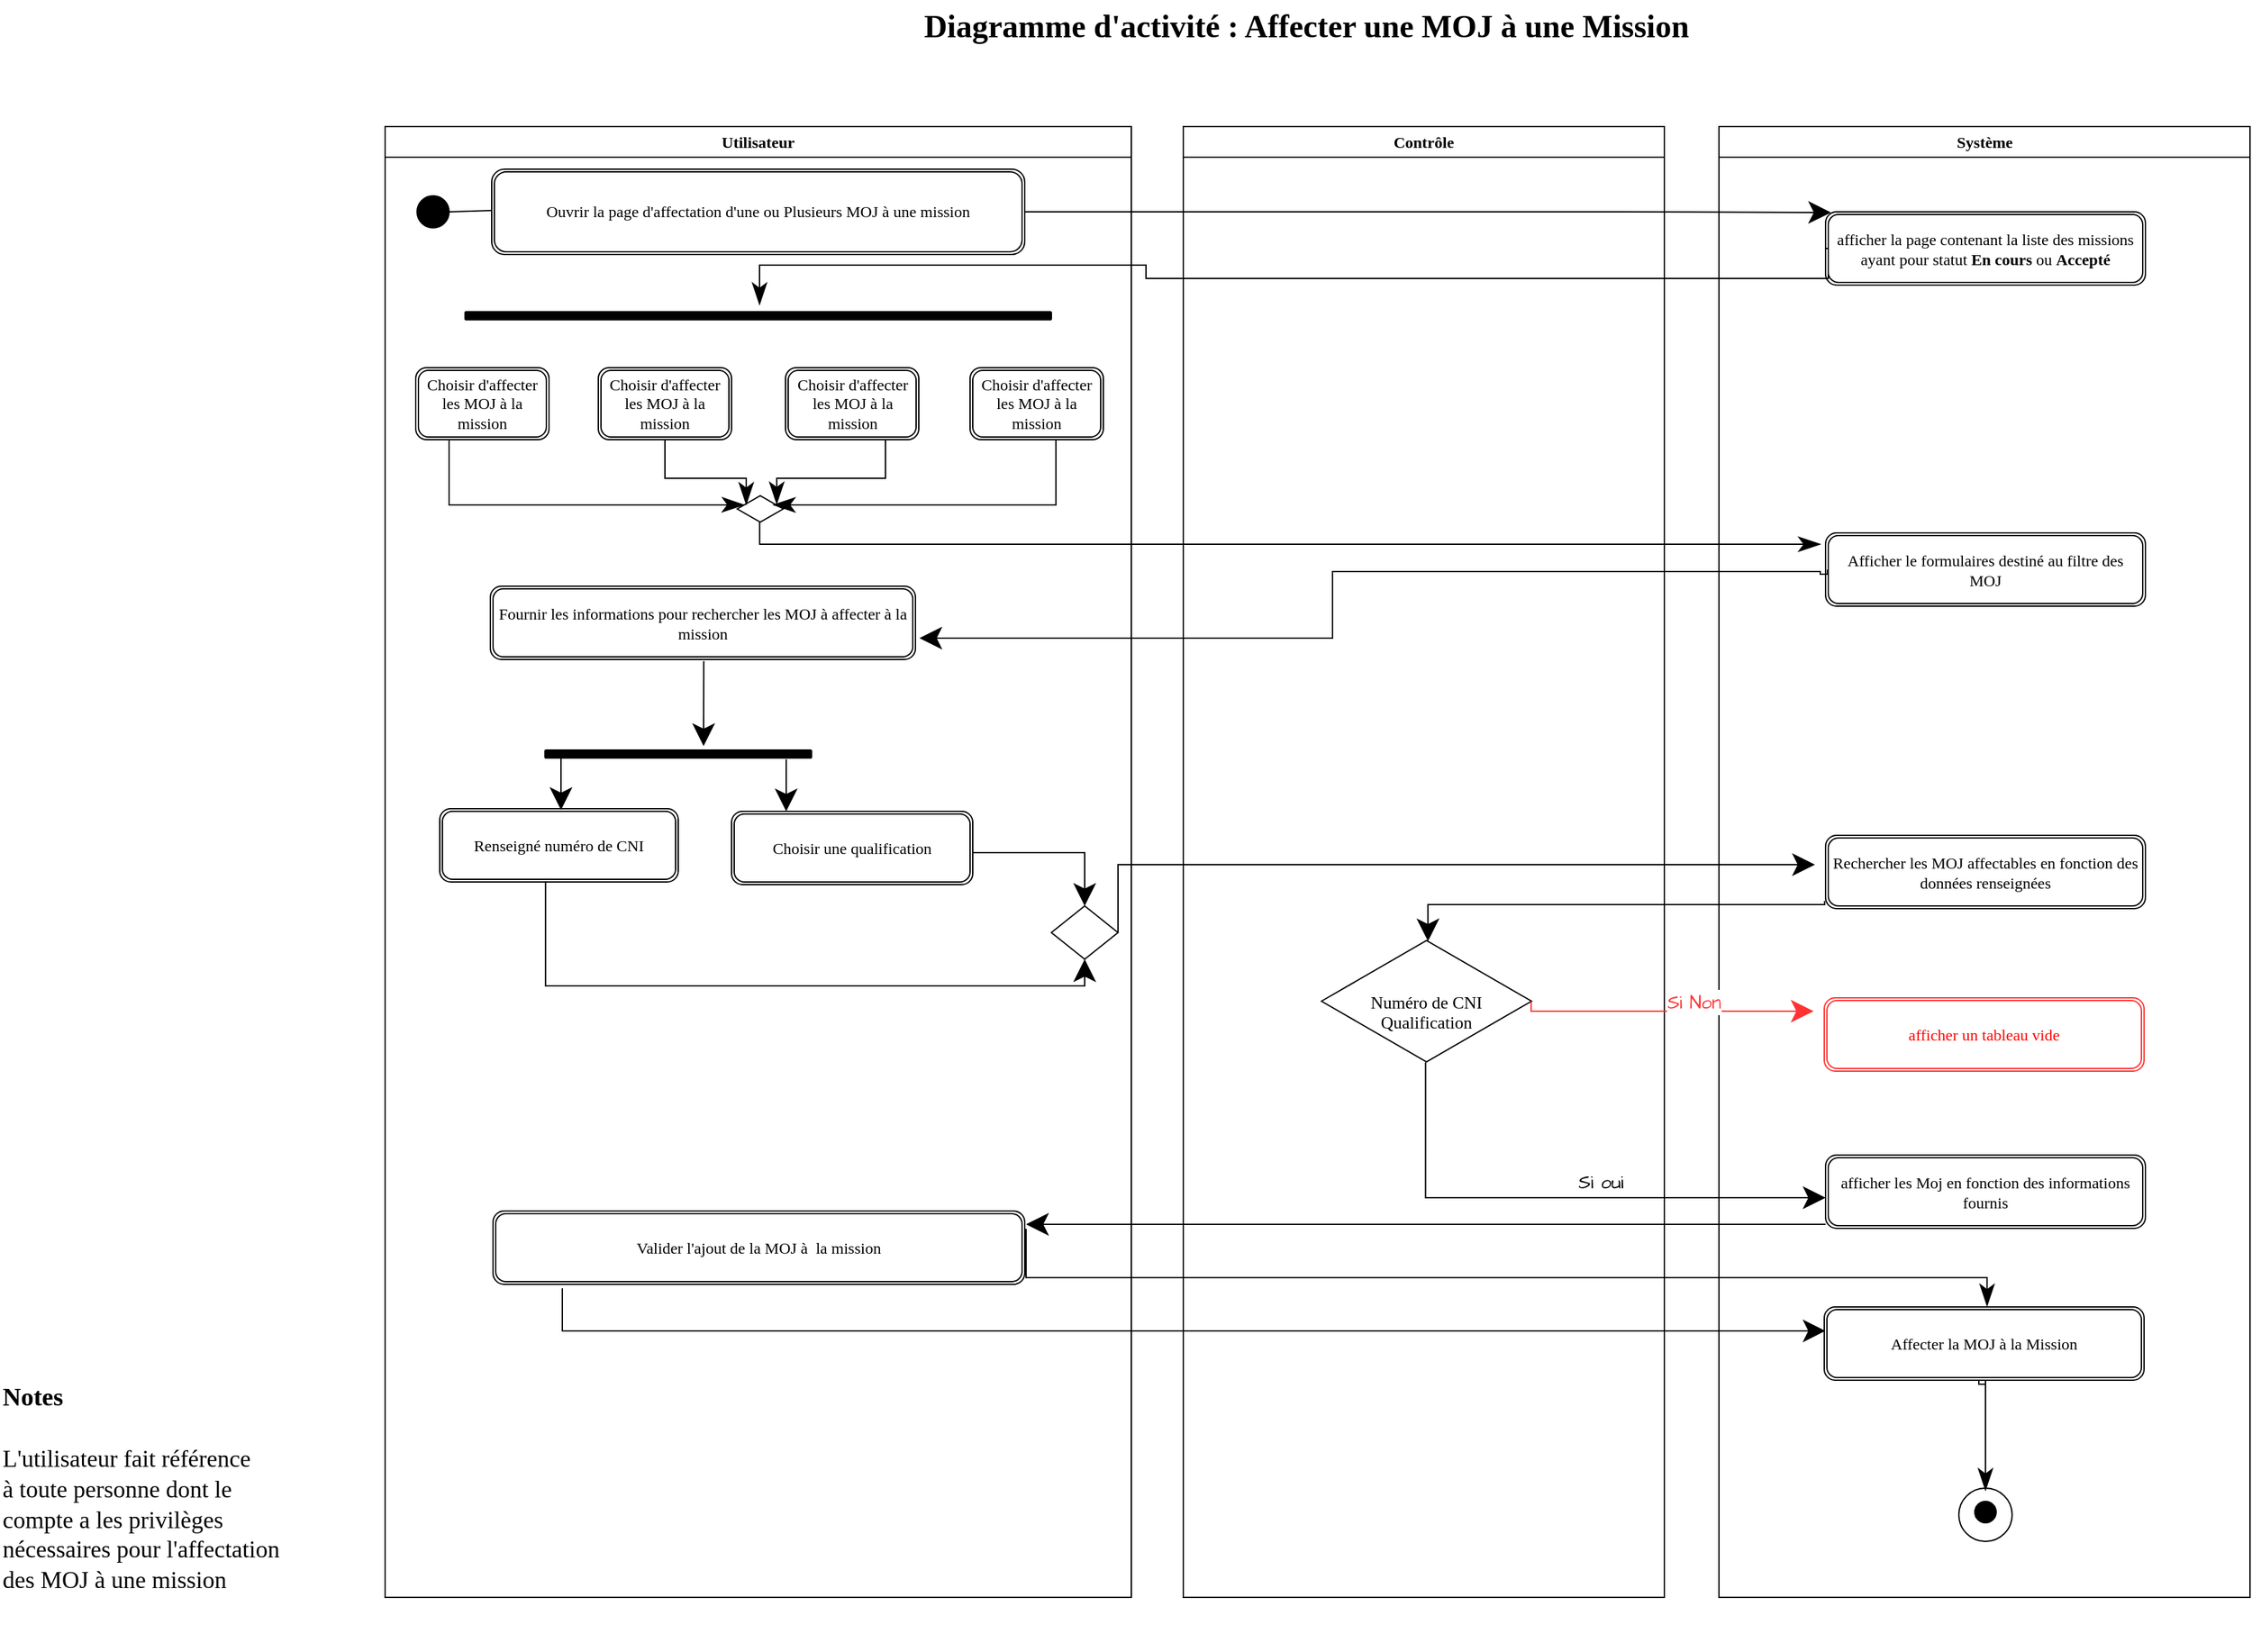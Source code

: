 <mxfile version="24.6.4" type="github">
  <diagram name="Page-1" id="eOzxwkxJhR1uEOVXx61d">
    <mxGraphModel dx="3094" dy="1264" grid="1" gridSize="10" guides="1" tooltips="1" connect="1" arrows="1" fold="1" page="0" pageScale="1" pageWidth="1654" pageHeight="1169" math="0" shadow="0">
      <root>
        <object label="" id="0">
          <mxCell />
        </object>
        <mxCell id="1" parent="0" />
        <mxCell id="5xu6NKzClNryoPFWU2Ne-1" value="Utilisateur" style="swimlane;whiteSpace=wrap;html=1;fontFamily=Georgia;" parent="1" vertex="1">
          <mxGeometry x="279" y="136" width="560" height="1104" as="geometry" />
        </mxCell>
        <mxCell id="5xu6NKzClNryoPFWU2Ne-5" value="" style="ellipse;whiteSpace=wrap;html=1;aspect=fixed;fontFamily=Georgia;fillColor=#000000;" parent="5xu6NKzClNryoPFWU2Ne-1" vertex="1">
          <mxGeometry x="24" y="52" width="24" height="24" as="geometry" />
        </mxCell>
        <mxCell id="5xu6NKzClNryoPFWU2Ne-8" value="" style="endArrow=none;html=1;rounded=0;fontFamily=Georgia;fontSize=16;startSize=14;endSize=14;sourcePerimeterSpacing=8;targetPerimeterSpacing=8;curved=1;exitX=1;exitY=0.5;exitDx=0;exitDy=0;entryX=0;entryY=0.484;entryDx=0;entryDy=0;entryPerimeter=0;" parent="5xu6NKzClNryoPFWU2Ne-1" source="5xu6NKzClNryoPFWU2Ne-5" target="5xu6NKzClNryoPFWU2Ne-9" edge="1">
          <mxGeometry width="50" height="50" relative="1" as="geometry">
            <mxPoint x="70" y="47.41" as="sourcePoint" />
            <mxPoint x="80" y="65" as="targetPoint" />
          </mxGeometry>
        </mxCell>
        <mxCell id="5xu6NKzClNryoPFWU2Ne-9" value="Ouvrir la page d&#39;affectation d&#39;une ou Plusieurs MOJ à une mission" style="shape=ext;double=1;rounded=1;whiteSpace=wrap;html=1;fontFamily=Georgia;" parent="5xu6NKzClNryoPFWU2Ne-1" vertex="1">
          <mxGeometry x="80" y="32" width="400" height="64" as="geometry" />
        </mxCell>
        <mxCell id="5xu6NKzClNryoPFWU2Ne-28" value="Fournir les informations pour rechercher les MOJ à affecter à la mission" style="shape=ext;double=1;rounded=1;whiteSpace=wrap;html=1;fontFamily=Georgia;" parent="5xu6NKzClNryoPFWU2Ne-1" vertex="1">
          <mxGeometry x="79" y="345" width="319" height="55" as="geometry" />
        </mxCell>
        <mxCell id="5xu6NKzClNryoPFWU2Ne-53" value="Valider l&#39;ajout de la MOJ à&amp;nbsp; la mission" style="shape=ext;double=1;rounded=1;whiteSpace=wrap;html=1;fontFamily=Georgia;" parent="5xu6NKzClNryoPFWU2Ne-1" vertex="1">
          <mxGeometry x="81" y="814" width="399" height="55" as="geometry" />
        </mxCell>
        <mxCell id="5xu6NKzClNryoPFWU2Ne-107" style="edgeStyle=none;curved=1;rounded=0;orthogonalLoop=1;jettySize=auto;html=1;exitX=1;exitY=0.75;exitDx=0;exitDy=0;fontFamily=Georgia;fontSize=16;startSize=14;endArrow=classicThin;endSize=14;sourcePerimeterSpacing=8;targetPerimeterSpacing=8;endFill=1;strokeColor=none;" parent="5xu6NKzClNryoPFWU2Ne-1" edge="1">
          <mxGeometry relative="1" as="geometry">
            <mxPoint x="780" y="285" as="targetPoint" />
            <mxPoint x="400.0" y="301.25" as="sourcePoint" />
          </mxGeometry>
        </mxCell>
        <mxCell id="nLD2fqiysS-1qVfuwPc2-6" value="Renseigné numéro de CNI" style="shape=ext;double=1;rounded=1;whiteSpace=wrap;html=1;fontFamily=Georgia;" vertex="1" parent="5xu6NKzClNryoPFWU2Ne-1">
          <mxGeometry x="41" y="512" width="179" height="55" as="geometry" />
        </mxCell>
        <mxCell id="nLD2fqiysS-1qVfuwPc2-4" value="Choisir une qualification" style="shape=ext;double=1;rounded=1;whiteSpace=wrap;html=1;fontFamily=Georgia;" vertex="1" parent="5xu6NKzClNryoPFWU2Ne-1">
          <mxGeometry x="260" y="514" width="181" height="55" as="geometry" />
        </mxCell>
        <mxCell id="nLD2fqiysS-1qVfuwPc2-8" value="" style="rounded=1;whiteSpace=wrap;html=1;fontFamily=Architects Daughter;fontSource=https%3A%2F%2Ffonts.googleapis.com%2Fcss%3Ffamily%3DArchitects%2BDaughter;fillColor=#000000;" vertex="1" parent="5xu6NKzClNryoPFWU2Ne-1">
          <mxGeometry x="120" y="468" width="200" height="6" as="geometry" />
        </mxCell>
        <mxCell id="nLD2fqiysS-1qVfuwPc2-10" value="" style="endArrow=classic;html=1;rounded=0;fontFamily=Architects Daughter;fontSource=https%3A%2F%2Ffonts.googleapis.com%2Fcss%3Ffamily%3DArchitects%2BDaughter;fontSize=16;startSize=14;endSize=14;sourcePerimeterSpacing=8;targetPerimeterSpacing=8;curved=1;" edge="1" parent="5xu6NKzClNryoPFWU2Ne-1">
          <mxGeometry width="50" height="50" relative="1" as="geometry">
            <mxPoint x="301" y="475" as="sourcePoint" />
            <mxPoint x="301" y="514" as="targetPoint" />
          </mxGeometry>
        </mxCell>
        <mxCell id="nLD2fqiysS-1qVfuwPc2-15" value="" style="rhombus;whiteSpace=wrap;html=1;fontFamily=Architects Daughter;fillColor=none;rounded=0;fontSource=https%3A%2F%2Ffonts.googleapis.com%2Fcss%3Ffamily%3DArchitects%2BDaughter;" vertex="1" parent="5xu6NKzClNryoPFWU2Ne-1">
          <mxGeometry x="500" y="585" width="50" height="40" as="geometry" />
        </mxCell>
        <mxCell id="nLD2fqiysS-1qVfuwPc2-13" value="" style="endArrow=classic;html=1;rounded=0;fontFamily=Architects Daughter;fontSource=https%3A%2F%2Ffonts.googleapis.com%2Fcss%3Ffamily%3DArchitects%2BDaughter;fontSize=16;startSize=14;endSize=14;sourcePerimeterSpacing=8;targetPerimeterSpacing=8;edgeStyle=orthogonalEdgeStyle;exitX=1;exitY=0.5;exitDx=0;exitDy=0;entryX=0.5;entryY=0;entryDx=0;entryDy=0;" edge="1" parent="5xu6NKzClNryoPFWU2Ne-1" source="nLD2fqiysS-1qVfuwPc2-4" target="nLD2fqiysS-1qVfuwPc2-15">
          <mxGeometry width="50" height="50" relative="1" as="geometry">
            <mxPoint x="821" y="745" as="sourcePoint" />
            <mxPoint x="561" y="569" as="targetPoint" />
            <Array as="points">
              <mxPoint x="441" y="545" />
              <mxPoint x="525" y="545" />
            </Array>
          </mxGeometry>
        </mxCell>
        <mxCell id="nLD2fqiysS-1qVfuwPc2-19" value="Choisir d&#39;affecter les MOJ à la mission" style="shape=ext;double=1;rounded=1;whiteSpace=wrap;html=1;fontFamily=Georgia;" vertex="1" parent="5xu6NKzClNryoPFWU2Ne-1">
          <mxGeometry x="439" y="181" width="100" height="54" as="geometry" />
        </mxCell>
        <mxCell id="nLD2fqiysS-1qVfuwPc2-22" value="Choisir d&#39;affecter les MOJ à la mission" style="shape=ext;double=1;rounded=1;whiteSpace=wrap;html=1;fontFamily=Georgia;" vertex="1" parent="5xu6NKzClNryoPFWU2Ne-1">
          <mxGeometry x="300.5" y="181" width="100" height="54" as="geometry" />
        </mxCell>
        <mxCell id="nLD2fqiysS-1qVfuwPc2-23" value="Choisir d&#39;affecter les MOJ à la mission" style="shape=ext;double=1;rounded=1;whiteSpace=wrap;html=1;fontFamily=Georgia;" vertex="1" parent="5xu6NKzClNryoPFWU2Ne-1">
          <mxGeometry x="160" y="181" width="100" height="54" as="geometry" />
        </mxCell>
        <mxCell id="nLD2fqiysS-1qVfuwPc2-24" value="Choisir d&#39;affecter les MOJ à la mission" style="shape=ext;double=1;rounded=1;whiteSpace=wrap;html=1;fontFamily=Georgia;" vertex="1" parent="5xu6NKzClNryoPFWU2Ne-1">
          <mxGeometry x="23" y="181" width="100" height="54" as="geometry" />
        </mxCell>
        <mxCell id="nLD2fqiysS-1qVfuwPc2-25" value="" style="rounded=1;whiteSpace=wrap;html=1;fontFamily=Architects Daughter;fontSource=https%3A%2F%2Ffonts.googleapis.com%2Fcss%3Ffamily%3DArchitects%2BDaughter;fillColor=#000000;" vertex="1" parent="5xu6NKzClNryoPFWU2Ne-1">
          <mxGeometry x="60" y="139" width="440" height="6" as="geometry" />
        </mxCell>
        <mxCell id="nLD2fqiysS-1qVfuwPc2-26" value="&lt;div style=&quot;font-size: 13px;&quot;&gt;&lt;br&gt;&lt;/div&gt;" style="html=1;whiteSpace=wrap;shape=isoRectangle;fontFamily=Georgia;" vertex="1" parent="5xu6NKzClNryoPFWU2Ne-1">
          <mxGeometry x="264.25" y="254" width="34.5" height="66" as="geometry" />
        </mxCell>
        <mxCell id="nLD2fqiysS-1qVfuwPc2-29" value="" style="endArrow=classicThin;html=1;rounded=0;fontFamily=Architects Daughter;fontSource=https%3A%2F%2Ffonts.googleapis.com%2Fcss%3Ffamily%3DArchitects%2BDaughter;fontSize=16;startSize=14;endSize=14;sourcePerimeterSpacing=8;targetPerimeterSpacing=8;exitX=0.75;exitY=1;exitDx=0;exitDy=0;entryX=0.859;entryY=0.448;entryDx=0;entryDy=0;entryPerimeter=0;edgeStyle=orthogonalEdgeStyle;endFill=1;" edge="1" parent="5xu6NKzClNryoPFWU2Ne-1" source="nLD2fqiysS-1qVfuwPc2-22" target="nLD2fqiysS-1qVfuwPc2-26">
          <mxGeometry width="50" height="50" relative="1" as="geometry">
            <mxPoint x="541" y="564" as="sourcePoint" />
            <mxPoint x="591" y="514" as="targetPoint" />
            <Array as="points">
              <mxPoint x="375" y="264" />
              <mxPoint x="294" y="264" />
            </Array>
          </mxGeometry>
        </mxCell>
        <mxCell id="nLD2fqiysS-1qVfuwPc2-30" value="" style="endArrow=classicThin;html=1;rounded=0;fontFamily=Architects Daughter;fontSource=https%3A%2F%2Ffonts.googleapis.com%2Fcss%3Ffamily%3DArchitects%2BDaughter;fontSize=16;startSize=14;endSize=14;sourcePerimeterSpacing=8;targetPerimeterSpacing=8;exitX=0.644;exitY=1.003;exitDx=0;exitDy=0;exitPerimeter=0;edgeStyle=orthogonalEdgeStyle;endFill=1;" edge="1" parent="5xu6NKzClNryoPFWU2Ne-1" source="nLD2fqiysS-1qVfuwPc2-19">
          <mxGeometry width="50" height="50" relative="1" as="geometry">
            <mxPoint x="541" y="564" as="sourcePoint" />
            <mxPoint x="291" y="284" as="targetPoint" />
            <Array as="points">
              <mxPoint x="503" y="284" />
              <mxPoint x="297" y="284" />
            </Array>
          </mxGeometry>
        </mxCell>
        <mxCell id="nLD2fqiysS-1qVfuwPc2-31" value="" style="endArrow=classicThin;html=1;rounded=0;fontFamily=Architects Daughter;fontSource=https%3A%2F%2Ffonts.googleapis.com%2Fcss%3Ffamily%3DArchitects%2BDaughter;fontSize=16;startSize=14;endSize=14;sourcePerimeterSpacing=8;targetPerimeterSpacing=8;exitX=0.25;exitY=1;exitDx=0;exitDy=0;entryX=0.157;entryY=0.455;entryDx=0;entryDy=0;entryPerimeter=0;edgeStyle=orthogonalEdgeStyle;endFill=1;" edge="1" parent="5xu6NKzClNryoPFWU2Ne-1" source="nLD2fqiysS-1qVfuwPc2-24" target="nLD2fqiysS-1qVfuwPc2-26">
          <mxGeometry width="50" height="50" relative="1" as="geometry">
            <mxPoint x="541" y="564" as="sourcePoint" />
            <mxPoint x="121" y="264" as="targetPoint" />
            <Array as="points">
              <mxPoint x="48" y="284" />
              <mxPoint x="267" y="284" />
            </Array>
          </mxGeometry>
        </mxCell>
        <mxCell id="5xu6NKzClNryoPFWU2Ne-4" value="Système" style="swimlane;whiteSpace=wrap;html=1;fontFamily=Georgia;" parent="1" vertex="1">
          <mxGeometry x="1280" y="136" width="398.5" height="1104" as="geometry" />
        </mxCell>
        <mxCell id="5xu6NKzClNryoPFWU2Ne-11" value="afficher la page contenant la liste des missions ayant pour statut &lt;b&gt;En cours&lt;/b&gt; ou &lt;b&gt;Accepté&lt;/b&gt;" style="shape=ext;double=1;rounded=1;whiteSpace=wrap;html=1;fontFamily=Georgia;" parent="5xu6NKzClNryoPFWU2Ne-4" vertex="1">
          <mxGeometry x="80" y="64" width="240" height="55" as="geometry" />
        </mxCell>
        <mxCell id="5xu6NKzClNryoPFWU2Ne-93" value="" style="ellipse;whiteSpace=wrap;html=1;aspect=fixed;fontFamily=Georgia;fillColor=none;" parent="5xu6NKzClNryoPFWU2Ne-4" vertex="1">
          <mxGeometry x="180" y="1022" width="40" height="40" as="geometry" />
        </mxCell>
        <mxCell id="5xu6NKzClNryoPFWU2Ne-94" value="" style="ellipse;whiteSpace=wrap;html=1;aspect=fixed;fontFamily=Georgia;fillColor=#000000;" parent="5xu6NKzClNryoPFWU2Ne-4" vertex="1">
          <mxGeometry x="192" y="1032" width="16" height="16" as="geometry" />
        </mxCell>
        <mxCell id="5xu6NKzClNryoPFWU2Ne-46" value="Afficher le formulaires destiné au filtre des MOJ" style="shape=ext;double=1;rounded=1;whiteSpace=wrap;html=1;fontFamily=Georgia;" parent="5xu6NKzClNryoPFWU2Ne-4" vertex="1">
          <mxGeometry x="80" y="305" width="240" height="55" as="geometry" />
        </mxCell>
        <mxCell id="2d7JBa99K38ua6ghFU1m-83" value="Rechercher les MOJ affectables en fonction des données renseignées" style="shape=ext;double=1;rounded=1;whiteSpace=wrap;html=1;fontFamily=Georgia;" parent="5xu6NKzClNryoPFWU2Ne-4" vertex="1">
          <mxGeometry x="80" y="532" width="240" height="55" as="geometry" />
        </mxCell>
        <mxCell id="2d7JBa99K38ua6ghFU1m-67" value="&lt;span style=&quot;text-align: start; text-wrap: nowrap; font-size: 0px;&quot;&gt;%3CmxGraphModel%3E%3Croot%3E%3CmxCell%20id%3D%220%22%2F%3E%3CmxCell%20id%3D%221%22%20parent%3D%220%22%2F%3E%3CmxCell%20id%3D%222%22%20value%3D%22V%C3%A9rification%20des%20informations%20entr%C3%A9es%20par%20l&#39;utilisateur%26amp%3Bnbsp%3B%22%20style%3D%22shape%3Dext%3Bdouble%3D1%3Brounded%3D1%3BwhiteSpace%3Dwrap%3Bhtml%3D1%3BfontFamily%3DArchitects%20Daughter%3BfontSource%3Dhttps%253A%252F%252Ffonts.googleapis.com%252Fcss%253Ffamily%253DArchitects%252BDaughter%3B%22%20vertex%3D%221%22%20parent%3D%221%22%3E%3CmxGeometry%20x%3D%22961%22%20y%3D%22580%22%20width%3D%22120%22%20height%3D%2255%22%20as%3D%22geometry%22%2F%3E%3C%2FmxCell%3E%3C%2Froot%3E%3C%2FmxGraphModel%3E&lt;/span&gt;afficher les Moj en fonction des informations fournis" style="shape=ext;double=1;rounded=1;whiteSpace=wrap;html=1;fontFamily=Georgia;strokeColor=#050505;fontColor=#000000;" parent="5xu6NKzClNryoPFWU2Ne-4" vertex="1">
          <mxGeometry x="80" y="772" width="240" height="55" as="geometry" />
        </mxCell>
        <mxCell id="5xu6NKzClNryoPFWU2Ne-115" style="edgeStyle=orthogonalEdgeStyle;rounded=0;orthogonalLoop=1;jettySize=auto;html=1;fontFamily=Georgia;fontSize=16;startSize=14;endArrow=classicThin;endSize=14;sourcePerimeterSpacing=8;targetPerimeterSpacing=8;endFill=1;" parent="5xu6NKzClNryoPFWU2Ne-4" edge="1">
          <mxGeometry relative="1" as="geometry">
            <mxPoint x="200" y="944" as="sourcePoint" />
            <Array as="points">
              <mxPoint x="195" y="944" />
              <mxPoint x="195" y="934" />
              <mxPoint x="200" y="934" />
            </Array>
            <mxPoint x="200" y="1024" as="targetPoint" />
          </mxGeometry>
        </mxCell>
        <mxCell id="nLD2fqiysS-1qVfuwPc2-1" value="&lt;span style=&quot;text-align: start; text-wrap: nowrap; font-size: 0px;&quot;&gt;%3CmxGraphModel%3E%3Croot%3E%3CmxCell%20id%3D%220%22%2F%3E%3CmxCell%20id%3D%221%22%20parent%3D%220%22%2F%3E%3CmxCell%20id%3D%222%22%20value%3D%22V%C3%A9rification%20des%20informations%20entr%C3%A9es%20par%20l&#39;utilisateur%26amp%3Bnbsp%3B%22%20style%3D%22shape%3Dext%3Bdouble%3D1%3Brounded%3D1%3BwhiteSpace%3Dwrap%3Bhtml%3D1%3BfontFamily%3DArchitects%20Daughter%3BfontSource%3Dhttps%253A%252F%252Ffonts.googleapis.com%252Fcss%253Ffamily%253DArchitects%252BDaughter%3B%22%20vertex%3D%221%22%20parent%3D%221%22%3E%3CmxGeometry%20x%3D%22961%22%20y%3D%22580%22%20width%3D%22120%22%20height%3D%2255%22%20as%3D%22geometry%22%2F%3E%3C%2FmxCell%3E%3C%2Froot%3E%3C%2FmxGraphModel%3E&lt;/span&gt;afficher un tableau vide" style="shape=ext;double=1;rounded=1;whiteSpace=wrap;html=1;fontFamily=Georgia;strokeColor=#FF3333;fontColor=#ff0000;" vertex="1" parent="5xu6NKzClNryoPFWU2Ne-4">
          <mxGeometry x="79" y="654" width="240" height="55" as="geometry" />
        </mxCell>
        <mxCell id="nLD2fqiysS-1qVfuwPc2-2" value="Affecter la MOJ à la Mission" style="shape=ext;double=1;rounded=1;whiteSpace=wrap;html=1;fontFamily=Georgia;strokeColor=#050505;fontColor=#000000;" vertex="1" parent="5xu6NKzClNryoPFWU2Ne-4">
          <mxGeometry x="79" y="886" width="240" height="55" as="geometry" />
        </mxCell>
        <mxCell id="2d7JBa99K38ua6ghFU1m-111" value="" style="endArrow=classic;html=1;rounded=0;fontFamily=Architects Daughter;fontSource=https%3A%2F%2Ffonts.googleapis.com%2Fcss%3Ffamily%3DArchitects%2BDaughter;fontSize=16;startSize=14;endSize=14;sourcePerimeterSpacing=8;targetPerimeterSpacing=8;edgeStyle=orthogonalEdgeStyle;entryX=0.004;entryY=0.327;entryDx=0;entryDy=0;entryPerimeter=0;" parent="5xu6NKzClNryoPFWU2Ne-4" target="nLD2fqiysS-1qVfuwPc2-2" edge="1">
          <mxGeometry width="50" height="50" relative="1" as="geometry">
            <mxPoint x="-868.0" y="872" as="sourcePoint" />
            <mxPoint x="70" y="904" as="targetPoint" />
            <Array as="points">
              <mxPoint x="-868" y="904" />
            </Array>
          </mxGeometry>
        </mxCell>
        <mxCell id="5xu6NKzClNryoPFWU2Ne-10" value="" style="endArrow=classic;html=1;rounded=0;fontFamily=Georgia;fontSize=16;startSize=14;endSize=14;sourcePerimeterSpacing=8;targetPerimeterSpacing=8;strokeColor=default;endFill=1;edgeStyle=orthogonalEdgeStyle;entryX=0.017;entryY=0.009;entryDx=0;entryDy=0;exitX=1;exitY=0.5;exitDx=0;exitDy=0;entryPerimeter=0;" parent="1" source="5xu6NKzClNryoPFWU2Ne-9" target="5xu6NKzClNryoPFWU2Ne-11" edge="1">
          <mxGeometry width="50" height="50" relative="1" as="geometry">
            <mxPoint x="568" y="201.0" as="sourcePoint" />
            <mxPoint x="1327" y="202" as="targetPoint" />
            <Array as="points">
              <mxPoint x="1200" y="200" />
            </Array>
          </mxGeometry>
        </mxCell>
        <mxCell id="5xu6NKzClNryoPFWU2Ne-96" value="&lt;font style=&quot;&quot; size=&quot;1&quot;&gt;&lt;b style=&quot;font-size: 24px;&quot;&gt;Diagramme d&#39;activité : Affecter une MOJ à une Mission&lt;/b&gt;&lt;/font&gt;" style="text;html=1;align=center;verticalAlign=middle;resizable=0;points=[];autosize=1;strokeColor=none;fillColor=none;fontSize=20;fontFamily=Georgia;labelBackgroundColor=default;" parent="1" vertex="1">
          <mxGeometry x="620" y="41" width="700" height="40" as="geometry" />
        </mxCell>
        <mxCell id="5xu6NKzClNryoPFWU2Ne-97" value="&lt;b style=&quot;font-size: 19px;&quot;&gt;&lt;font style=&quot;font-size: 19px;&quot;&gt;Notes&lt;/font&gt;&lt;/b&gt;&lt;div style=&quot;font-size: 19px;&quot;&gt;&lt;font style=&quot;font-size: 19px;&quot;&gt;&lt;br&gt;&lt;/font&gt;&lt;/div&gt;&lt;div style=&quot;font-size: 19px;&quot;&gt;&lt;font style=&quot;font-size: 18px;&quot;&gt;L&#39;utilisateur fait référence&lt;/font&gt;&lt;/div&gt;&lt;div style=&quot;font-size: 19px;&quot;&gt;&lt;font style=&quot;font-size: 18px;&quot;&gt;à toute personne dont le&lt;/font&gt;&lt;/div&gt;&lt;div style=&quot;font-size: 19px;&quot;&gt;&lt;font style=&quot;font-size: 18px;&quot;&gt;compte a les privilèges&lt;/font&gt;&lt;/div&gt;&lt;div style=&quot;font-size: 19px;&quot;&gt;&lt;font style=&quot;font-size: 18px;&quot;&gt;nécessaires pour l&#39;affectation&lt;/font&gt;&lt;/div&gt;&lt;div style=&quot;font-size: 19px;&quot;&gt;&lt;font style=&quot;font-size: 18px;&quot;&gt;des MOJ à une mission&lt;/font&gt;&lt;/div&gt;&lt;div style=&quot;font-size: 10px;&quot;&gt;&lt;font style=&quot;font-size: 10px;&quot;&gt;&lt;br&gt;&lt;/font&gt;&lt;/div&gt;&lt;div style=&quot;font-size: 19px;&quot;&gt;&lt;br&gt;&lt;/div&gt;" style="text;html=1;align=left;verticalAlign=middle;resizable=0;points=[];autosize=1;strokeColor=none;fillColor=none;fontSize=20;fontFamily=Georgia;" parent="1" vertex="1">
          <mxGeometry x="-10" y="1070" width="250" height="210" as="geometry" />
        </mxCell>
        <mxCell id="2d7JBa99K38ua6ghFU1m-1" value="Contrôle" style="swimlane;whiteSpace=wrap;html=1;fontFamily=Georgia;" parent="1" vertex="1">
          <mxGeometry x="878" y="136" width="361" height="1104" as="geometry" />
        </mxCell>
        <mxCell id="5xu6NKzClNryoPFWU2Ne-35" value="&lt;div style=&quot;font-size: 13px;&quot;&gt;&lt;font style=&quot;font-size: 13px;&quot;&gt;&lt;br&gt;&lt;/font&gt;&lt;/div&gt;&lt;div style=&quot;font-size: 13px;&quot;&gt;&lt;span style=&quot;background-color: initial;&quot;&gt;Numéro de CNI&lt;/span&gt;&lt;br&gt;&lt;/div&gt;&lt;div style=&quot;font-size: 13px;&quot;&gt;&lt;font style=&quot;font-size: 13px;&quot;&gt;Qualification&lt;/font&gt;&lt;/div&gt;" style="html=1;whiteSpace=wrap;shape=isoRectangle;fontFamily=Georgia;" parent="2d7JBa99K38ua6ghFU1m-1" vertex="1">
          <mxGeometry x="68" y="611" width="229" height="91" as="geometry" />
        </mxCell>
        <mxCell id="2d7JBa99K38ua6ghFU1m-24" value="" style="edgeStyle=orthogonalEdgeStyle;rounded=0;orthogonalLoop=1;jettySize=auto;html=1;fontFamily=Architects Daughter;fontSource=https%3A%2F%2Ffonts.googleapis.com%2Fcss%3Ffamily%3DArchitects%2BDaughter;fontSize=16;startSize=14;endArrow=classicThin;endSize=14;sourcePerimeterSpacing=8;targetPerimeterSpacing=8;endFill=1;exitX=0;exitY=0.5;exitDx=0;exitDy=0;" parent="1" source="5xu6NKzClNryoPFWU2Ne-11" edge="1">
          <mxGeometry relative="1" as="geometry">
            <mxPoint x="1360" y="223" as="sourcePoint" />
            <mxPoint x="560" y="270" as="targetPoint" />
            <Array as="points">
              <mxPoint x="1362" y="227" />
              <mxPoint x="1362" y="250" />
              <mxPoint x="850" y="250" />
              <mxPoint x="850" y="240" />
            </Array>
          </mxGeometry>
        </mxCell>
        <mxCell id="2d7JBa99K38ua6ghFU1m-85" value="" style="endArrow=classic;html=1;rounded=0;fontFamily=Architects Daughter;fontSource=https%3A%2F%2Ffonts.googleapis.com%2Fcss%3Ffamily%3DArchitects%2BDaughter;fontSize=16;startSize=14;endSize=14;sourcePerimeterSpacing=8;targetPerimeterSpacing=8;exitX=-0.003;exitY=0.896;exitDx=0;exitDy=0;exitPerimeter=0;entryX=0.505;entryY=0.006;entryDx=0;entryDy=0;entryPerimeter=0;edgeStyle=orthogonalEdgeStyle;" parent="1" source="2d7JBa99K38ua6ghFU1m-83" target="5xu6NKzClNryoPFWU2Ne-35" edge="1">
          <mxGeometry width="50" height="50" relative="1" as="geometry">
            <mxPoint x="890" y="880" as="sourcePoint" />
            <mxPoint x="940" y="830" as="targetPoint" />
            <Array as="points">
              <mxPoint x="1359" y="720" />
              <mxPoint x="1062" y="720" />
            </Array>
          </mxGeometry>
        </mxCell>
        <mxCell id="2d7JBa99K38ua6ghFU1m-97" value="" style="endArrow=classic;html=1;rounded=0;fontFamily=Architects Daughter;fontSource=https%3A%2F%2Ffonts.googleapis.com%2Fcss%3Ffamily%3DArchitects%2BDaughter;fontSize=16;startSize=14;endSize=14;sourcePerimeterSpacing=8;targetPerimeterSpacing=8;edgeStyle=orthogonalEdgeStyle;exitX=0.843;exitY=0.503;exitDx=0;exitDy=0;exitPerimeter=0;strokeColor=#FF3333;" parent="1" source="5xu6NKzClNryoPFWU2Ne-35" target="nLD2fqiysS-1qVfuwPc2-1" edge="1">
          <mxGeometry width="50" height="50" relative="1" as="geometry">
            <mxPoint x="1070" y="920" as="sourcePoint" />
            <mxPoint x="1600" y="439.5" as="targetPoint" />
            <Array as="points">
              <mxPoint x="1139" y="800" />
            </Array>
          </mxGeometry>
        </mxCell>
        <mxCell id="2d7JBa99K38ua6ghFU1m-98" value="&lt;font style=&quot;font-size: 14px;&quot;&gt;Si Non&lt;/font&gt;" style="edgeLabel;html=1;align=center;verticalAlign=middle;resizable=0;points=[];fontSize=16;fontFamily=Architects Daughter;fontSource=https%3A%2F%2Ffonts.googleapis.com%2Fcss%3Ffamily%3DArchitects%2BDaughter;fontColor=#FF3333;" parent="2d7JBa99K38ua6ghFU1m-97" vertex="1" connectable="0">
          <mxGeometry x="-0.815" y="2" relative="1" as="geometry">
            <mxPoint x="108" y="-5" as="offset" />
          </mxGeometry>
        </mxCell>
        <mxCell id="2d7JBa99K38ua6ghFU1m-101" value="" style="endArrow=classic;html=1;rounded=0;fontFamily=Architects Daughter;fontSource=https%3A%2F%2Ffonts.googleapis.com%2Fcss%3Ffamily%3DArchitects%2BDaughter;fontSize=16;startSize=14;endSize=14;sourcePerimeterSpacing=8;targetPerimeterSpacing=8;exitX=0.497;exitY=1.004;exitDx=0;exitDy=0;exitPerimeter=0;edgeStyle=orthogonalEdgeStyle;" parent="1" source="5xu6NKzClNryoPFWU2Ne-35" edge="1">
          <mxGeometry width="50" height="50" relative="1" as="geometry">
            <mxPoint x="800" y="980" as="sourcePoint" />
            <mxPoint x="1360" y="940" as="targetPoint" />
            <Array as="points">
              <mxPoint x="1060" y="940" />
            </Array>
          </mxGeometry>
        </mxCell>
        <mxCell id="2d7JBa99K38ua6ghFU1m-117" value="&lt;font style=&quot;font-size: 14px;&quot;&gt;Si oui&lt;/font&gt;" style="edgeLabel;html=1;align=center;verticalAlign=middle;resizable=0;points=[];fontSize=16;fontFamily=Architects Daughter;fontSource=https%3A%2F%2Ffonts.googleapis.com%2Fcss%3Ffamily%3DArchitects%2BDaughter;" parent="2d7JBa99K38ua6ghFU1m-101" vertex="1" connectable="0">
          <mxGeometry x="0.196" y="1" relative="1" as="geometry">
            <mxPoint x="-8" y="-11" as="offset" />
          </mxGeometry>
        </mxCell>
        <mxCell id="5xu6NKzClNryoPFWU2Ne-117" style="edgeStyle=orthogonalEdgeStyle;rounded=0;orthogonalLoop=1;jettySize=auto;html=1;exitX=1;exitY=0.25;exitDx=0;exitDy=0;fontFamily=Georgia;fontSize=16;startSize=14;endArrow=classicThin;endSize=14;sourcePerimeterSpacing=8;targetPerimeterSpacing=8;endFill=1;entryX=0.538;entryY=0.026;entryDx=0;entryDy=0;entryPerimeter=0;" parent="1" edge="1" source="5xu6NKzClNryoPFWU2Ne-53">
          <mxGeometry relative="1" as="geometry">
            <mxPoint x="1481.19" y="1021.624" as="targetPoint" />
            <mxPoint x="880" y="976.25" as="sourcePoint" />
            <Array as="points">
              <mxPoint x="760" y="964" />
              <mxPoint x="760" y="1000" />
              <mxPoint x="1481" y="1000" />
            </Array>
          </mxGeometry>
        </mxCell>
        <mxCell id="2d7JBa99K38ua6ghFU1m-110" value="" style="endArrow=classic;html=1;rounded=0;fontFamily=Architects Daughter;fontSource=https%3A%2F%2Ffonts.googleapis.com%2Fcss%3Ffamily%3DArchitects%2BDaughter;fontSize=16;startSize=14;endSize=14;sourcePerimeterSpacing=8;targetPerimeterSpacing=8;curved=1;" parent="1" edge="1">
          <mxGeometry width="50" height="50" relative="1" as="geometry">
            <mxPoint x="1360" y="960" as="sourcePoint" />
            <mxPoint x="760" y="960" as="targetPoint" />
          </mxGeometry>
        </mxCell>
        <mxCell id="2d7JBa99K38ua6ghFU1m-84" value="" style="endArrow=classic;html=1;rounded=0;fontFamily=Architects Daughter;fontSource=https%3A%2F%2Ffonts.googleapis.com%2Fcss%3Ffamily%3DArchitects%2BDaughter;fontSize=16;startSize=14;endSize=14;sourcePerimeterSpacing=8;targetPerimeterSpacing=8;edgeStyle=orthogonalEdgeStyle;exitX=0.006;exitY=0.5;exitDx=0;exitDy=0;exitPerimeter=0;" parent="1" edge="1" source="5xu6NKzClNryoPFWU2Ne-46">
          <mxGeometry width="50" height="50" relative="1" as="geometry">
            <mxPoint x="730" y="690" as="sourcePoint" />
            <mxPoint x="680" y="520" as="targetPoint" />
            <Array as="points">
              <mxPoint x="1361" y="472" />
              <mxPoint x="1356" y="472" />
              <mxPoint x="1356" y="470" />
              <mxPoint x="990" y="470" />
              <mxPoint x="990" y="520" />
            </Array>
          </mxGeometry>
        </mxCell>
        <mxCell id="nLD2fqiysS-1qVfuwPc2-9" value="" style="endArrow=classic;html=1;rounded=0;fontFamily=Architects Daughter;fontSource=https%3A%2F%2Ffonts.googleapis.com%2Fcss%3Ffamily%3DArchitects%2BDaughter;fontSize=16;startSize=14;endSize=14;sourcePerimeterSpacing=8;targetPerimeterSpacing=8;curved=1;exitX=0.455;exitY=1.023;exitDx=0;exitDy=0;exitPerimeter=0;" edge="1" parent="1">
          <mxGeometry width="50" height="50" relative="1" as="geometry">
            <mxPoint x="518.145" y="537.265" as="sourcePoint" />
            <mxPoint x="518" y="601" as="targetPoint" />
          </mxGeometry>
        </mxCell>
        <mxCell id="nLD2fqiysS-1qVfuwPc2-11" value="" style="endArrow=classic;html=1;rounded=0;fontFamily=Architects Daughter;fontSource=https%3A%2F%2Ffonts.googleapis.com%2Fcss%3Ffamily%3DArchitects%2BDaughter;fontSize=16;startSize=14;endSize=14;sourcePerimeterSpacing=8;targetPerimeterSpacing=8;curved=1;" edge="1" parent="1">
          <mxGeometry width="50" height="50" relative="1" as="geometry">
            <mxPoint x="411" y="610" as="sourcePoint" />
            <mxPoint x="411" y="649" as="targetPoint" />
          </mxGeometry>
        </mxCell>
        <mxCell id="nLD2fqiysS-1qVfuwPc2-14" value="" style="endArrow=classic;html=1;rounded=0;fontFamily=Architects Daughter;fontSource=https%3A%2F%2Ffonts.googleapis.com%2Fcss%3Ffamily%3DArchitects%2BDaughter;fontSize=16;startSize=14;endSize=14;sourcePerimeterSpacing=8;targetPerimeterSpacing=8;exitX=0.438;exitY=0.97;exitDx=0;exitDy=0;exitPerimeter=0;edgeStyle=orthogonalEdgeStyle;entryX=0.5;entryY=1;entryDx=0;entryDy=0;" edge="1" parent="1" target="nLD2fqiysS-1qVfuwPc2-15">
          <mxGeometry width="50" height="50" relative="1" as="geometry">
            <mxPoint x="399.402" y="702.35" as="sourcePoint" />
            <mxPoint x="730" y="771" as="targetPoint" />
            <Array as="points">
              <mxPoint x="399" y="781" />
              <mxPoint x="804" y="781" />
            </Array>
          </mxGeometry>
        </mxCell>
        <mxCell id="2d7JBa99K38ua6ghFU1m-87" value="" style="endArrow=classic;html=1;rounded=0;fontFamily=Architects Daughter;fontSource=https%3A%2F%2Ffonts.googleapis.com%2Fcss%3Ffamily%3DArchitects%2BDaughter;fontSize=16;startSize=14;endSize=14;sourcePerimeterSpacing=8;targetPerimeterSpacing=8;edgeStyle=orthogonalEdgeStyle;exitX=1;exitY=0.5;exitDx=0;exitDy=0;" parent="1" target="2d7JBa99K38ua6ghFU1m-83" edge="1" source="nLD2fqiysS-1qVfuwPc2-15">
          <mxGeometry width="50" height="50" relative="1" as="geometry">
            <mxPoint x="678.595" y="440.005" as="sourcePoint" />
            <mxPoint x="1480" y="480" as="targetPoint" />
            <Array as="points">
              <mxPoint x="1140" y="690" />
              <mxPoint x="1140" y="690" />
            </Array>
          </mxGeometry>
        </mxCell>
        <mxCell id="nLD2fqiysS-1qVfuwPc2-27" value="" style="endArrow=classicThin;html=1;rounded=0;fontFamily=Architects Daughter;fontSource=https%3A%2F%2Ffonts.googleapis.com%2Fcss%3Ffamily%3DArchitects%2BDaughter;fontSize=16;startSize=14;endSize=14;sourcePerimeterSpacing=8;targetPerimeterSpacing=8;exitX=0.5;exitY=1;exitDx=0;exitDy=0;edgeStyle=orthogonalEdgeStyle;endFill=1;" edge="1" parent="1" source="nLD2fqiysS-1qVfuwPc2-23">
          <mxGeometry width="50" height="50" relative="1" as="geometry">
            <mxPoint x="890" y="800" as="sourcePoint" />
            <mxPoint x="550" y="420" as="targetPoint" />
            <Array as="points">
              <mxPoint x="489" y="400" />
              <mxPoint x="550" y="400" />
            </Array>
          </mxGeometry>
        </mxCell>
        <mxCell id="nLD2fqiysS-1qVfuwPc2-32" value="" style="endArrow=classicThin;html=1;rounded=0;fontFamily=Architects Daughter;fontSource=https%3A%2F%2Ffonts.googleapis.com%2Fcss%3Ffamily%3DArchitects%2BDaughter;fontSize=16;startSize=14;endSize=14;sourcePerimeterSpacing=8;targetPerimeterSpacing=8;exitX=0.488;exitY=0.645;exitDx=0;exitDy=0;exitPerimeter=0;endFill=1;edgeStyle=orthogonalEdgeStyle;entryX=-0.015;entryY=0.155;entryDx=0;entryDy=0;entryPerimeter=0;" edge="1" parent="1" source="nLD2fqiysS-1qVfuwPc2-26" target="5xu6NKzClNryoPFWU2Ne-46">
          <mxGeometry width="50" height="50" relative="1" as="geometry">
            <mxPoint x="560" y="440" as="sourcePoint" />
            <mxPoint x="1320" y="450" as="targetPoint" />
            <Array as="points">
              <mxPoint x="560" y="450" />
            </Array>
          </mxGeometry>
        </mxCell>
      </root>
    </mxGraphModel>
  </diagram>
</mxfile>
